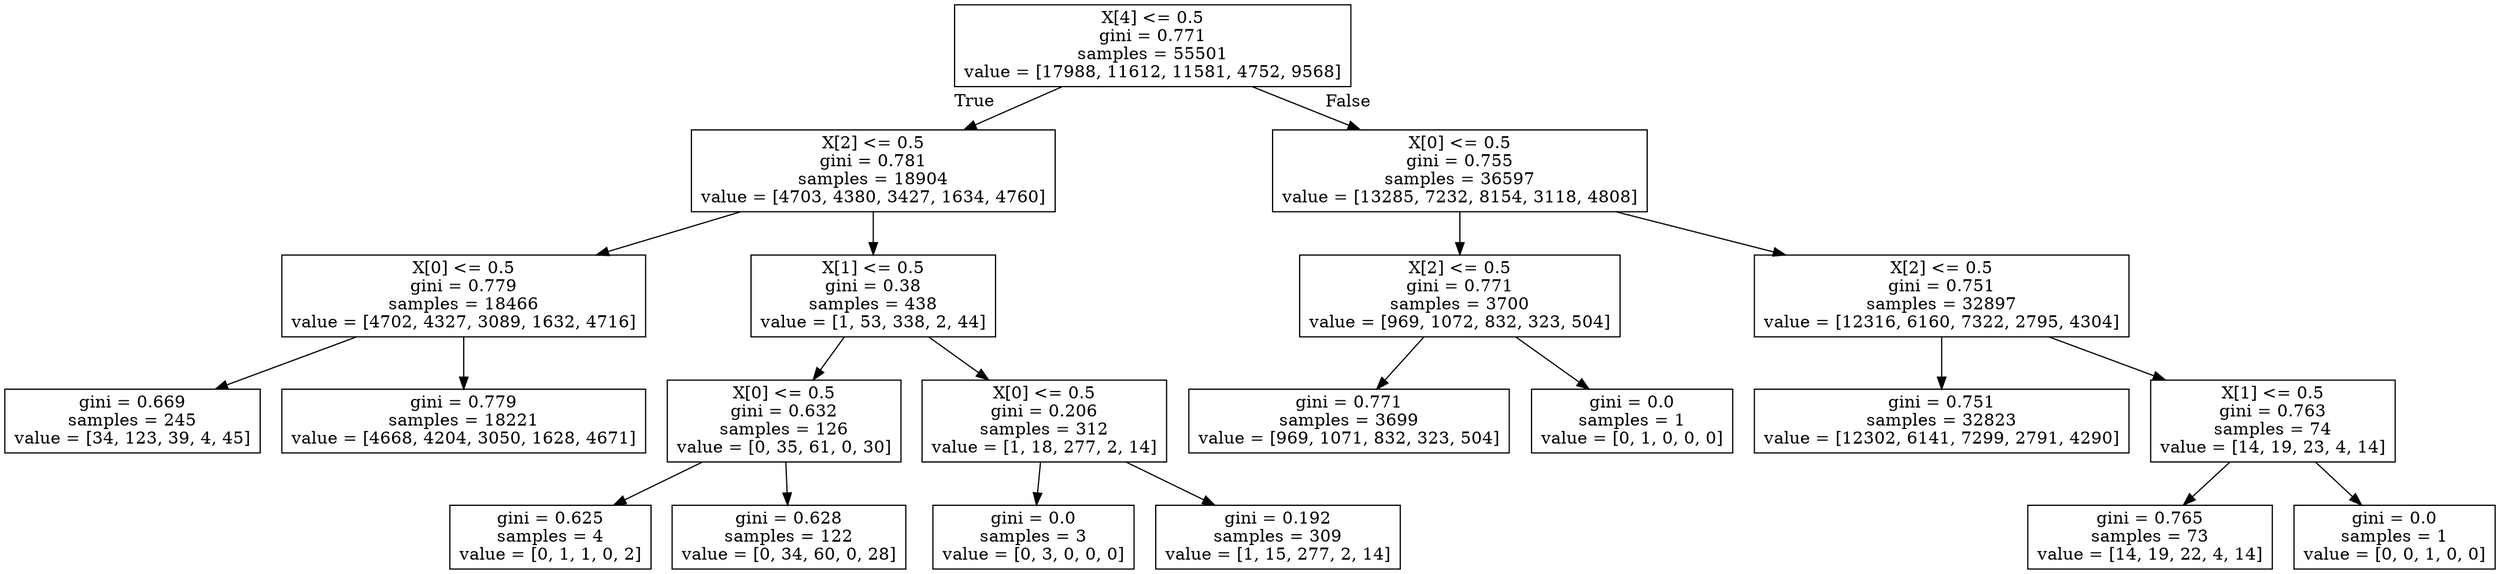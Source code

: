 digraph Tree {
node [shape=box] ;
0 [label="X[4] <= 0.5\ngini = 0.771\nsamples = 55501\nvalue = [17988, 11612, 11581, 4752, 9568]"] ;
1 [label="X[2] <= 0.5\ngini = 0.781\nsamples = 18904\nvalue = [4703, 4380, 3427, 1634, 4760]"] ;
0 -> 1 [labeldistance=2.5, labelangle=45, headlabel="True"] ;
2 [label="X[0] <= 0.5\ngini = 0.779\nsamples = 18466\nvalue = [4702, 4327, 3089, 1632, 4716]"] ;
1 -> 2 ;
3 [label="gini = 0.669\nsamples = 245\nvalue = [34, 123, 39, 4, 45]"] ;
2 -> 3 ;
4 [label="gini = 0.779\nsamples = 18221\nvalue = [4668, 4204, 3050, 1628, 4671]"] ;
2 -> 4 ;
5 [label="X[1] <= 0.5\ngini = 0.38\nsamples = 438\nvalue = [1, 53, 338, 2, 44]"] ;
1 -> 5 ;
6 [label="X[0] <= 0.5\ngini = 0.632\nsamples = 126\nvalue = [0, 35, 61, 0, 30]"] ;
5 -> 6 ;
7 [label="gini = 0.625\nsamples = 4\nvalue = [0, 1, 1, 0, 2]"] ;
6 -> 7 ;
8 [label="gini = 0.628\nsamples = 122\nvalue = [0, 34, 60, 0, 28]"] ;
6 -> 8 ;
9 [label="X[0] <= 0.5\ngini = 0.206\nsamples = 312\nvalue = [1, 18, 277, 2, 14]"] ;
5 -> 9 ;
10 [label="gini = 0.0\nsamples = 3\nvalue = [0, 3, 0, 0, 0]"] ;
9 -> 10 ;
11 [label="gini = 0.192\nsamples = 309\nvalue = [1, 15, 277, 2, 14]"] ;
9 -> 11 ;
12 [label="X[0] <= 0.5\ngini = 0.755\nsamples = 36597\nvalue = [13285, 7232, 8154, 3118, 4808]"] ;
0 -> 12 [labeldistance=2.5, labelangle=-45, headlabel="False"] ;
13 [label="X[2] <= 0.5\ngini = 0.771\nsamples = 3700\nvalue = [969, 1072, 832, 323, 504]"] ;
12 -> 13 ;
14 [label="gini = 0.771\nsamples = 3699\nvalue = [969, 1071, 832, 323, 504]"] ;
13 -> 14 ;
15 [label="gini = 0.0\nsamples = 1\nvalue = [0, 1, 0, 0, 0]"] ;
13 -> 15 ;
16 [label="X[2] <= 0.5\ngini = 0.751\nsamples = 32897\nvalue = [12316, 6160, 7322, 2795, 4304]"] ;
12 -> 16 ;
17 [label="gini = 0.751\nsamples = 32823\nvalue = [12302, 6141, 7299, 2791, 4290]"] ;
16 -> 17 ;
18 [label="X[1] <= 0.5\ngini = 0.763\nsamples = 74\nvalue = [14, 19, 23, 4, 14]"] ;
16 -> 18 ;
19 [label="gini = 0.765\nsamples = 73\nvalue = [14, 19, 22, 4, 14]"] ;
18 -> 19 ;
20 [label="gini = 0.0\nsamples = 1\nvalue = [0, 0, 1, 0, 0]"] ;
18 -> 20 ;
}
